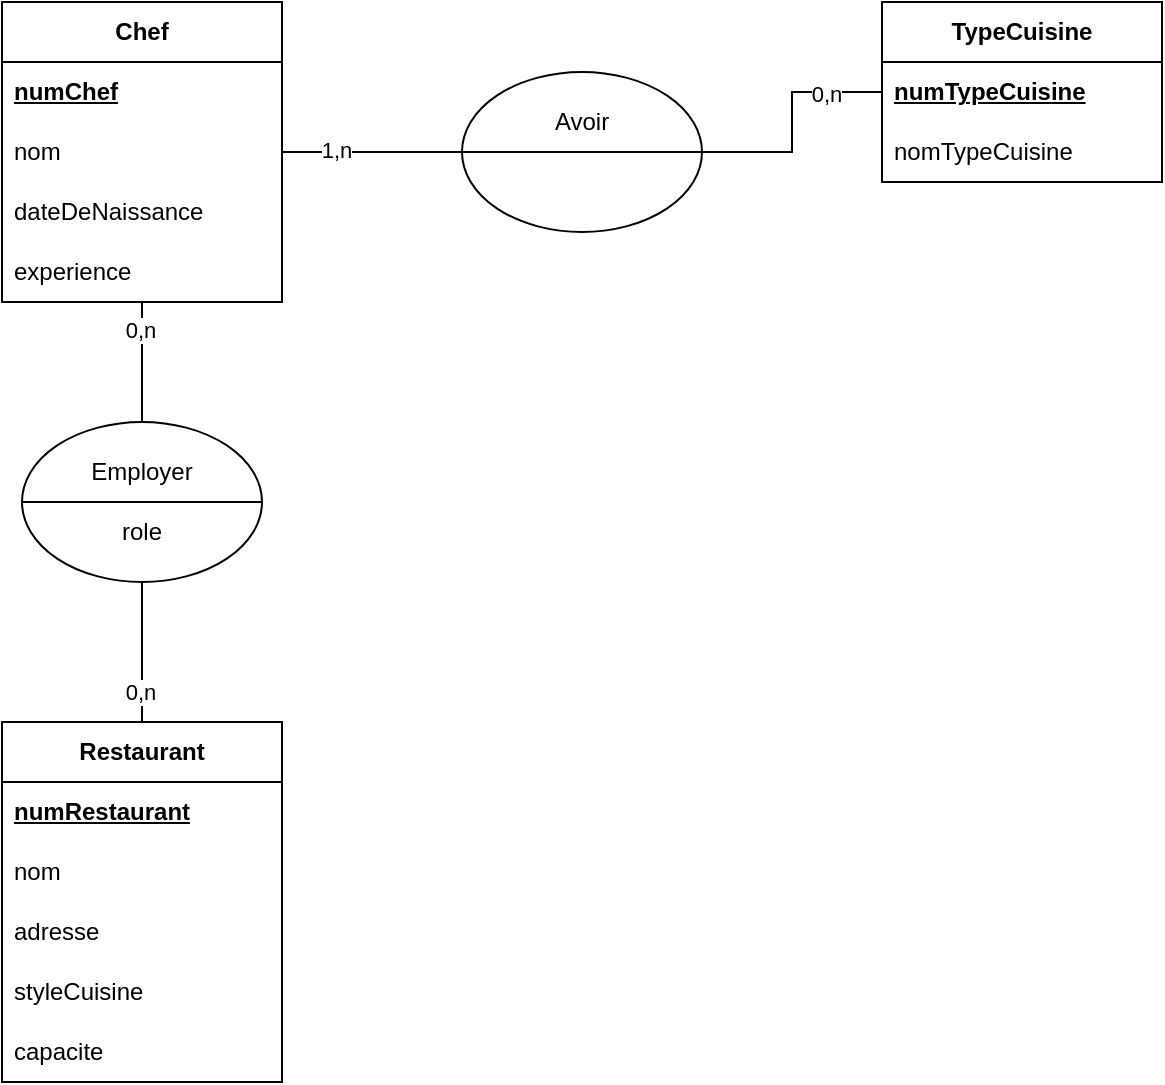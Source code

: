 <mxfile version="26.1.1">
  <diagram name="Page-1" id="CmIkMIVO5q9vq59_0X-e">
    <mxGraphModel dx="264" dy="638" grid="1" gridSize="10" guides="1" tooltips="1" connect="1" arrows="1" fold="1" page="1" pageScale="1" pageWidth="827" pageHeight="1169" math="0" shadow="0">
      <root>
        <mxCell id="0" />
        <mxCell id="1" parent="0" />
        <mxCell id="LNo4fqlTwBd2RmvAoGv3-1" value="&lt;b&gt;Chef&lt;/b&gt;" style="swimlane;fontStyle=0;childLayout=stackLayout;horizontal=1;startSize=30;horizontalStack=0;resizeParent=1;resizeParentMax=0;resizeLast=0;collapsible=1;marginBottom=0;whiteSpace=wrap;html=1;" vertex="1" parent="1">
          <mxGeometry x="1060" y="40" width="140" height="150" as="geometry" />
        </mxCell>
        <mxCell id="LNo4fqlTwBd2RmvAoGv3-2" value="&lt;b&gt;&lt;u&gt;numChef&lt;/u&gt;&lt;/b&gt;" style="text;strokeColor=none;fillColor=none;align=left;verticalAlign=middle;spacingLeft=4;spacingRight=4;overflow=hidden;points=[[0,0.5],[1,0.5]];portConstraint=eastwest;rotatable=0;whiteSpace=wrap;html=1;" vertex="1" parent="LNo4fqlTwBd2RmvAoGv3-1">
          <mxGeometry y="30" width="140" height="30" as="geometry" />
        </mxCell>
        <mxCell id="LNo4fqlTwBd2RmvAoGv3-3" value="nom" style="text;strokeColor=none;fillColor=none;align=left;verticalAlign=middle;spacingLeft=4;spacingRight=4;overflow=hidden;points=[[0,0.5],[1,0.5]];portConstraint=eastwest;rotatable=0;whiteSpace=wrap;html=1;" vertex="1" parent="LNo4fqlTwBd2RmvAoGv3-1">
          <mxGeometry y="60" width="140" height="30" as="geometry" />
        </mxCell>
        <mxCell id="LNo4fqlTwBd2RmvAoGv3-4" value="dateDeNaissance" style="text;strokeColor=none;fillColor=none;align=left;verticalAlign=middle;spacingLeft=4;spacingRight=4;overflow=hidden;points=[[0,0.5],[1,0.5]];portConstraint=eastwest;rotatable=0;whiteSpace=wrap;html=1;fontStyle=0" vertex="1" parent="LNo4fqlTwBd2RmvAoGv3-1">
          <mxGeometry y="90" width="140" height="30" as="geometry" />
        </mxCell>
        <mxCell id="LNo4fqlTwBd2RmvAoGv3-11" value="experience" style="text;strokeColor=none;fillColor=none;align=left;verticalAlign=middle;spacingLeft=4;spacingRight=4;overflow=hidden;points=[[0,0.5],[1,0.5]];portConstraint=eastwest;rotatable=0;whiteSpace=wrap;html=1;fontStyle=0" vertex="1" parent="LNo4fqlTwBd2RmvAoGv3-1">
          <mxGeometry y="120" width="140" height="30" as="geometry" />
        </mxCell>
        <mxCell id="LNo4fqlTwBd2RmvAoGv3-7" value="&lt;b&gt;TypeCuisine&lt;/b&gt;" style="swimlane;fontStyle=0;childLayout=stackLayout;horizontal=1;startSize=30;horizontalStack=0;resizeParent=1;resizeParentMax=0;resizeLast=0;collapsible=1;marginBottom=0;whiteSpace=wrap;html=1;" vertex="1" parent="1">
          <mxGeometry x="1500" y="40" width="140" height="90" as="geometry" />
        </mxCell>
        <mxCell id="LNo4fqlTwBd2RmvAoGv3-8" value="&lt;b&gt;&lt;u&gt;numTypeCuisine&lt;/u&gt;&lt;/b&gt;" style="text;strokeColor=none;fillColor=none;align=left;verticalAlign=middle;spacingLeft=4;spacingRight=4;overflow=hidden;points=[[0,0.5],[1,0.5]];portConstraint=eastwest;rotatable=0;whiteSpace=wrap;html=1;" vertex="1" parent="LNo4fqlTwBd2RmvAoGv3-7">
          <mxGeometry y="30" width="140" height="30" as="geometry" />
        </mxCell>
        <mxCell id="LNo4fqlTwBd2RmvAoGv3-10" value="nomTypeCuisine" style="text;strokeColor=none;fillColor=none;align=left;verticalAlign=middle;spacingLeft=4;spacingRight=4;overflow=hidden;points=[[0,0.5],[1,0.5]];portConstraint=eastwest;rotatable=0;whiteSpace=wrap;html=1;" vertex="1" parent="LNo4fqlTwBd2RmvAoGv3-7">
          <mxGeometry y="60" width="140" height="30" as="geometry" />
        </mxCell>
        <mxCell id="LNo4fqlTwBd2RmvAoGv3-12" value="" style="group" vertex="1" connectable="0" parent="1">
          <mxGeometry x="1290" y="75" width="120" height="80" as="geometry" />
        </mxCell>
        <mxCell id="LNo4fqlTwBd2RmvAoGv3-13" value="" style="ellipse;whiteSpace=wrap;html=1;" vertex="1" parent="LNo4fqlTwBd2RmvAoGv3-12">
          <mxGeometry width="120" height="80" as="geometry" />
        </mxCell>
        <mxCell id="LNo4fqlTwBd2RmvAoGv3-14" value="Avoir" style="text;html=1;align=center;verticalAlign=middle;whiteSpace=wrap;rounded=0;" vertex="1" parent="LNo4fqlTwBd2RmvAoGv3-12">
          <mxGeometry x="30" y="10" width="60" height="30" as="geometry" />
        </mxCell>
        <mxCell id="LNo4fqlTwBd2RmvAoGv3-16" value="" style="endArrow=none;html=1;rounded=0;entryX=1;entryY=0.5;entryDx=0;entryDy=0;exitX=0;exitY=0.5;exitDx=0;exitDy=0;" edge="1" parent="LNo4fqlTwBd2RmvAoGv3-12" source="LNo4fqlTwBd2RmvAoGv3-13" target="LNo4fqlTwBd2RmvAoGv3-13">
          <mxGeometry width="50" height="50" relative="1" as="geometry">
            <mxPoint x="100" y="-20" as="sourcePoint" />
            <mxPoint x="150" y="-70" as="targetPoint" />
          </mxGeometry>
        </mxCell>
        <mxCell id="LNo4fqlTwBd2RmvAoGv3-17" style="edgeStyle=orthogonalEdgeStyle;rounded=0;orthogonalLoop=1;jettySize=auto;html=1;exitX=1;exitY=0.5;exitDx=0;exitDy=0;endArrow=none;startFill=0;" edge="1" parent="1" source="LNo4fqlTwBd2RmvAoGv3-13" target="LNo4fqlTwBd2RmvAoGv3-7">
          <mxGeometry relative="1" as="geometry" />
        </mxCell>
        <mxCell id="LNo4fqlTwBd2RmvAoGv3-19" value="0,n" style="edgeLabel;html=1;align=center;verticalAlign=middle;resizable=0;points=[];" vertex="1" connectable="0" parent="LNo4fqlTwBd2RmvAoGv3-17">
          <mxGeometry x="0.535" y="-1" relative="1" as="geometry">
            <mxPoint as="offset" />
          </mxGeometry>
        </mxCell>
        <mxCell id="LNo4fqlTwBd2RmvAoGv3-18" style="edgeStyle=orthogonalEdgeStyle;rounded=0;orthogonalLoop=1;jettySize=auto;html=1;exitX=0;exitY=0.5;exitDx=0;exitDy=0;endArrow=none;startFill=0;" edge="1" parent="1" source="LNo4fqlTwBd2RmvAoGv3-13" target="LNo4fqlTwBd2RmvAoGv3-1">
          <mxGeometry relative="1" as="geometry" />
        </mxCell>
        <mxCell id="LNo4fqlTwBd2RmvAoGv3-20" value="1,n" style="edgeLabel;html=1;align=center;verticalAlign=middle;resizable=0;points=[];" vertex="1" connectable="0" parent="LNo4fqlTwBd2RmvAoGv3-18">
          <mxGeometry x="0.405" y="-1" relative="1" as="geometry">
            <mxPoint as="offset" />
          </mxGeometry>
        </mxCell>
        <mxCell id="LNo4fqlTwBd2RmvAoGv3-21" value="&lt;b&gt;Restaurant&lt;/b&gt;" style="swimlane;fontStyle=0;childLayout=stackLayout;horizontal=1;startSize=30;horizontalStack=0;resizeParent=1;resizeParentMax=0;resizeLast=0;collapsible=1;marginBottom=0;whiteSpace=wrap;html=1;" vertex="1" parent="1">
          <mxGeometry x="1060" y="400" width="140" height="180" as="geometry" />
        </mxCell>
        <mxCell id="LNo4fqlTwBd2RmvAoGv3-22" value="&lt;b&gt;&lt;u&gt;numRestaurant&lt;/u&gt;&lt;/b&gt;" style="text;strokeColor=none;fillColor=none;align=left;verticalAlign=middle;spacingLeft=4;spacingRight=4;overflow=hidden;points=[[0,0.5],[1,0.5]];portConstraint=eastwest;rotatable=0;whiteSpace=wrap;html=1;" vertex="1" parent="LNo4fqlTwBd2RmvAoGv3-21">
          <mxGeometry y="30" width="140" height="30" as="geometry" />
        </mxCell>
        <mxCell id="LNo4fqlTwBd2RmvAoGv3-23" value="nom" style="text;strokeColor=none;fillColor=none;align=left;verticalAlign=middle;spacingLeft=4;spacingRight=4;overflow=hidden;points=[[0,0.5],[1,0.5]];portConstraint=eastwest;rotatable=0;whiteSpace=wrap;html=1;" vertex="1" parent="LNo4fqlTwBd2RmvAoGv3-21">
          <mxGeometry y="60" width="140" height="30" as="geometry" />
        </mxCell>
        <mxCell id="LNo4fqlTwBd2RmvAoGv3-24" value="adresse" style="text;strokeColor=none;fillColor=none;align=left;verticalAlign=middle;spacingLeft=4;spacingRight=4;overflow=hidden;points=[[0,0.5],[1,0.5]];portConstraint=eastwest;rotatable=0;whiteSpace=wrap;html=1;" vertex="1" parent="LNo4fqlTwBd2RmvAoGv3-21">
          <mxGeometry y="90" width="140" height="30" as="geometry" />
        </mxCell>
        <mxCell id="LNo4fqlTwBd2RmvAoGv3-25" value="styleCuisine" style="text;strokeColor=none;fillColor=none;align=left;verticalAlign=middle;spacingLeft=4;spacingRight=4;overflow=hidden;points=[[0,0.5],[1,0.5]];portConstraint=eastwest;rotatable=0;whiteSpace=wrap;html=1;" vertex="1" parent="LNo4fqlTwBd2RmvAoGv3-21">
          <mxGeometry y="120" width="140" height="30" as="geometry" />
        </mxCell>
        <mxCell id="LNo4fqlTwBd2RmvAoGv3-26" value="capacite" style="text;strokeColor=none;fillColor=none;align=left;verticalAlign=middle;spacingLeft=4;spacingRight=4;overflow=hidden;points=[[0,0.5],[1,0.5]];portConstraint=eastwest;rotatable=0;whiteSpace=wrap;html=1;" vertex="1" parent="LNo4fqlTwBd2RmvAoGv3-21">
          <mxGeometry y="150" width="140" height="30" as="geometry" />
        </mxCell>
        <mxCell id="LNo4fqlTwBd2RmvAoGv3-27" value="" style="group" vertex="1" connectable="0" parent="1">
          <mxGeometry x="1070" y="250" width="120" height="80" as="geometry" />
        </mxCell>
        <mxCell id="LNo4fqlTwBd2RmvAoGv3-28" value="" style="ellipse;whiteSpace=wrap;html=1;" vertex="1" parent="LNo4fqlTwBd2RmvAoGv3-27">
          <mxGeometry width="120" height="80" as="geometry" />
        </mxCell>
        <mxCell id="LNo4fqlTwBd2RmvAoGv3-29" value="Employer" style="text;html=1;align=center;verticalAlign=middle;whiteSpace=wrap;rounded=0;" vertex="1" parent="LNo4fqlTwBd2RmvAoGv3-27">
          <mxGeometry x="30" y="10" width="60" height="30" as="geometry" />
        </mxCell>
        <mxCell id="LNo4fqlTwBd2RmvAoGv3-30" value="role" style="text;html=1;align=center;verticalAlign=middle;whiteSpace=wrap;rounded=0;container=0;" vertex="1" parent="LNo4fqlTwBd2RmvAoGv3-27">
          <mxGeometry x="30" y="40" width="60" height="30" as="geometry" />
        </mxCell>
        <mxCell id="LNo4fqlTwBd2RmvAoGv3-31" value="" style="endArrow=none;html=1;rounded=0;entryX=1;entryY=0.5;entryDx=0;entryDy=0;exitX=0;exitY=0.5;exitDx=0;exitDy=0;" edge="1" parent="LNo4fqlTwBd2RmvAoGv3-27" source="LNo4fqlTwBd2RmvAoGv3-28" target="LNo4fqlTwBd2RmvAoGv3-28">
          <mxGeometry width="50" height="50" relative="1" as="geometry">
            <mxPoint x="100" y="-20" as="sourcePoint" />
            <mxPoint x="150" y="-70" as="targetPoint" />
          </mxGeometry>
        </mxCell>
        <mxCell id="LNo4fqlTwBd2RmvAoGv3-32" style="edgeStyle=orthogonalEdgeStyle;rounded=0;orthogonalLoop=1;jettySize=auto;html=1;exitX=0.5;exitY=0;exitDx=0;exitDy=0;endArrow=none;startFill=0;" edge="1" parent="1" source="LNo4fqlTwBd2RmvAoGv3-28" target="LNo4fqlTwBd2RmvAoGv3-1">
          <mxGeometry relative="1" as="geometry" />
        </mxCell>
        <mxCell id="LNo4fqlTwBd2RmvAoGv3-34" value="0,n" style="edgeLabel;html=1;align=center;verticalAlign=middle;resizable=0;points=[];" vertex="1" connectable="0" parent="LNo4fqlTwBd2RmvAoGv3-32">
          <mxGeometry x="0.535" y="1" relative="1" as="geometry">
            <mxPoint as="offset" />
          </mxGeometry>
        </mxCell>
        <mxCell id="LNo4fqlTwBd2RmvAoGv3-33" style="edgeStyle=orthogonalEdgeStyle;rounded=0;orthogonalLoop=1;jettySize=auto;html=1;exitX=0.5;exitY=1;exitDx=0;exitDy=0;endArrow=none;startFill=0;" edge="1" parent="1" source="LNo4fqlTwBd2RmvAoGv3-28" target="LNo4fqlTwBd2RmvAoGv3-21">
          <mxGeometry relative="1" as="geometry" />
        </mxCell>
        <mxCell id="LNo4fqlTwBd2RmvAoGv3-35" value="0,n" style="edgeLabel;html=1;align=center;verticalAlign=middle;resizable=0;points=[];" vertex="1" connectable="0" parent="LNo4fqlTwBd2RmvAoGv3-33">
          <mxGeometry x="0.569" y="-1" relative="1" as="geometry">
            <mxPoint as="offset" />
          </mxGeometry>
        </mxCell>
      </root>
    </mxGraphModel>
  </diagram>
</mxfile>
